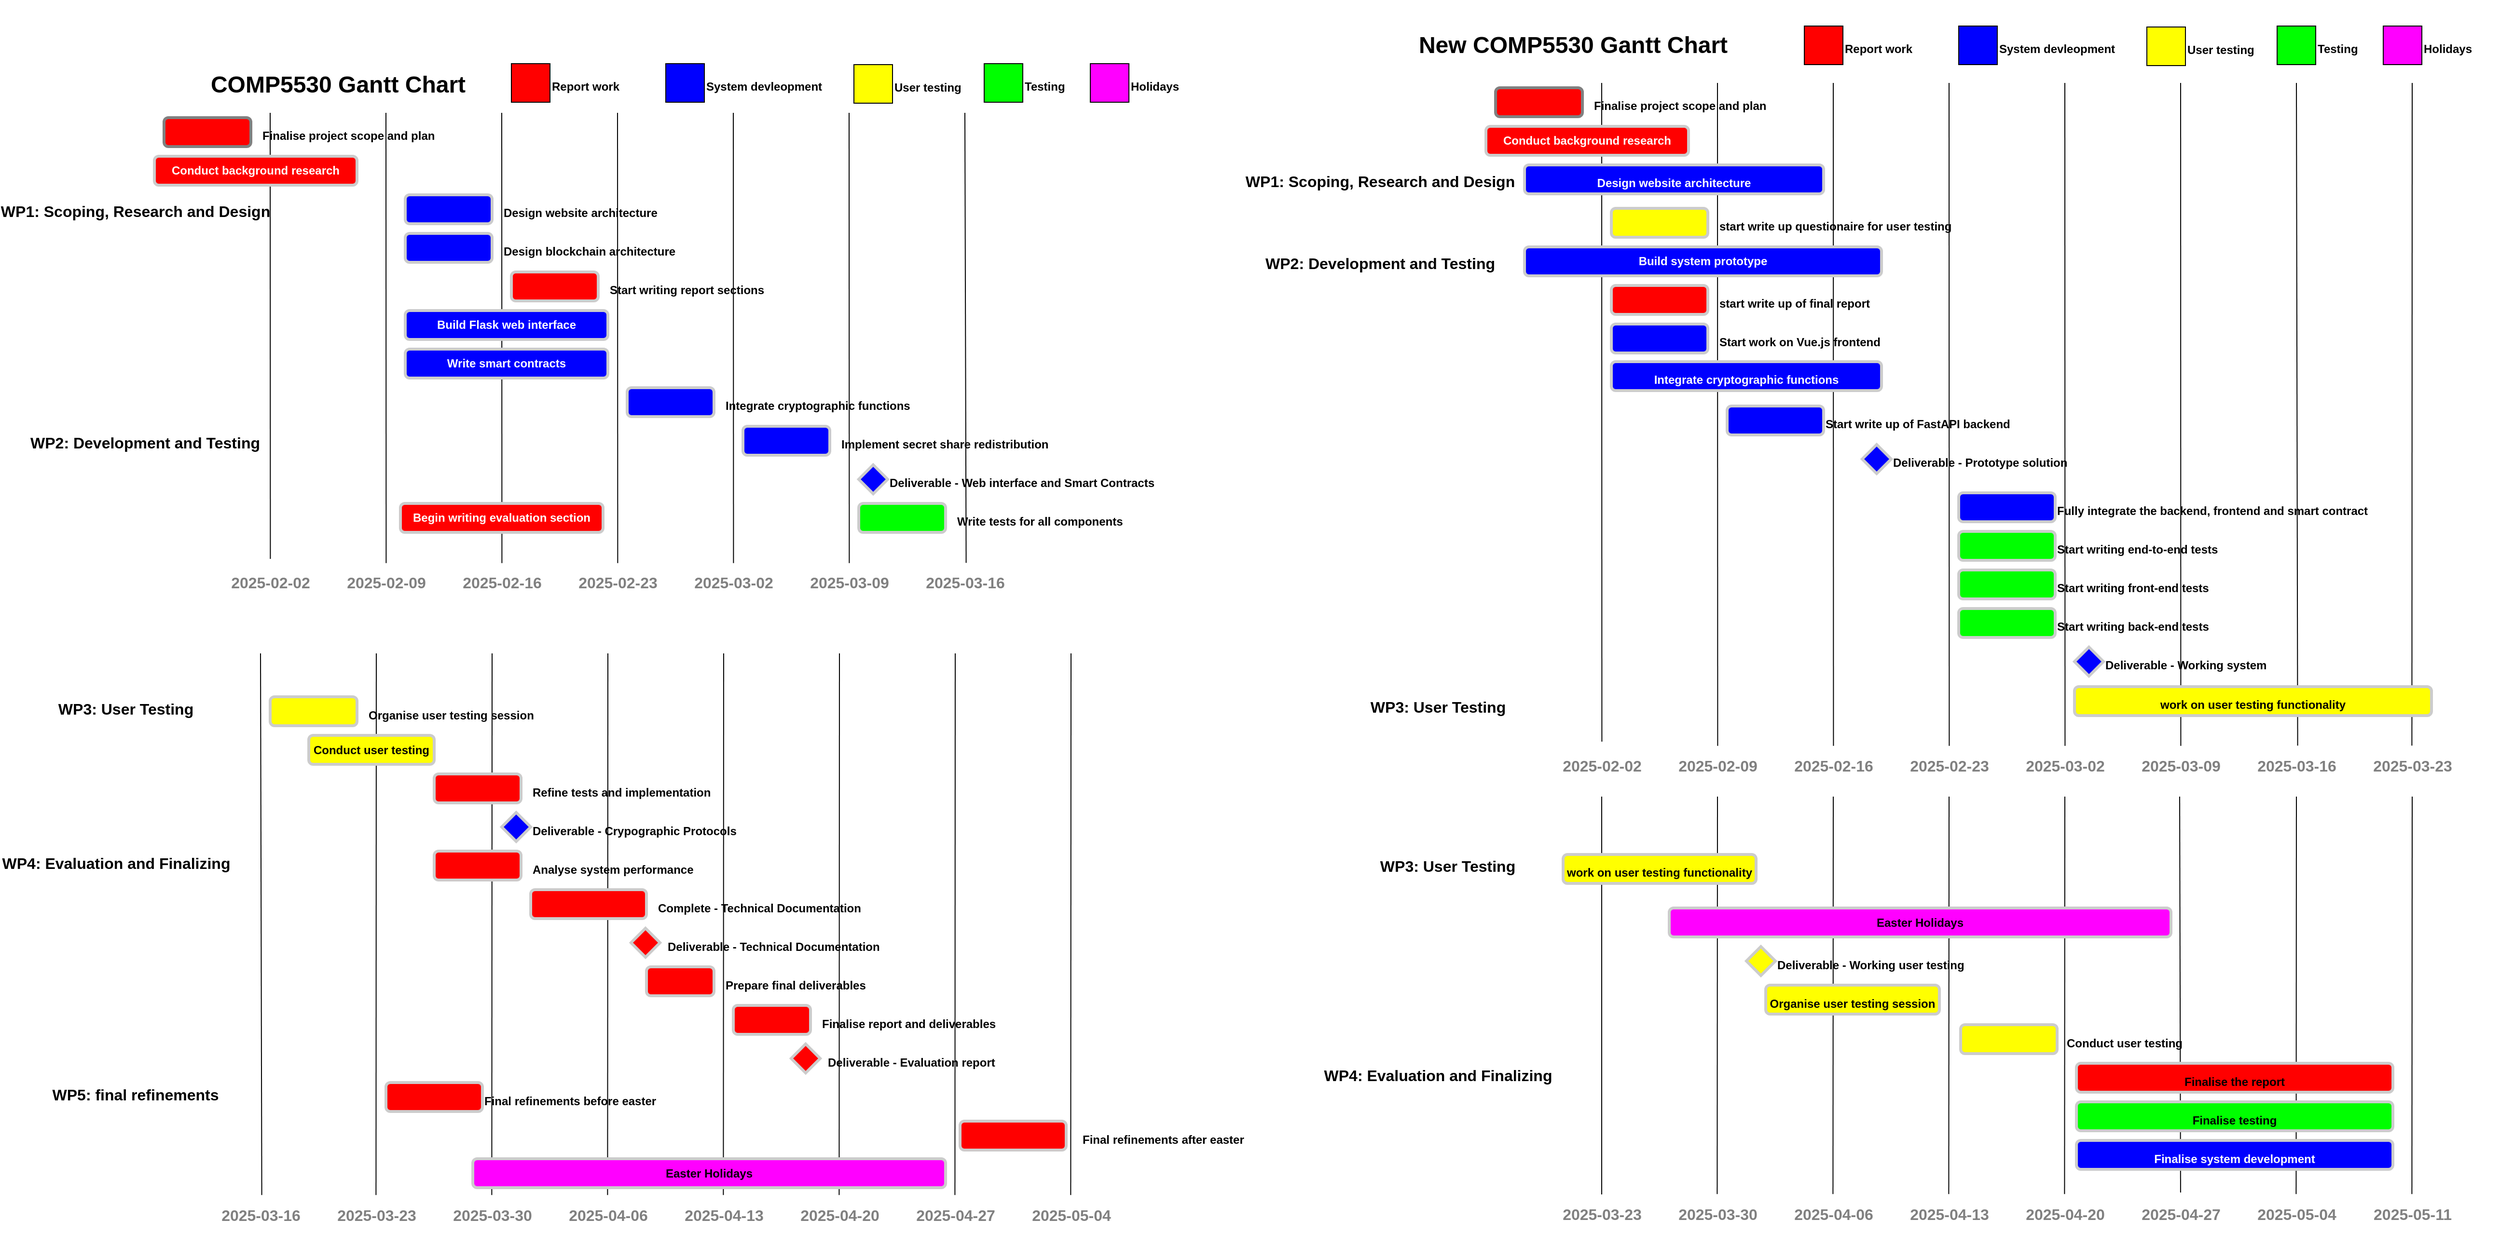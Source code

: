 <mxfile scale="1" border="0" version="27.0.1">
  <diagram name="Page-1" id="fc2ac565-0d4e-3f0d-88b0-a54af1634ed7">
    <mxGraphModel dx="3027" dy="2605.5" grid="1" gridSize="10" guides="1" tooltips="1" connect="0" arrows="1" fold="1" page="1" pageScale="1.5" pageWidth="1169" pageHeight="827" background="none" math="0" shadow="0">
      <root>
        <mxCell id="0" style=";html=1;" />
        <mxCell id="1" style=";html=1;" parent="0" />
        <mxCell id="ASKlcWjWhNQtN-ibi5Y6-100" value="" style="endArrow=none;html=1;rounded=0;exitX=0.502;exitY=-0.064;exitDx=0;exitDy=0;exitPerimeter=0;" parent="1" source="ASKlcWjWhNQtN-ibi5Y6-109" edge="1">
          <mxGeometry width="50" height="50" relative="1" as="geometry">
            <mxPoint x="600" y="760" as="sourcePoint" />
            <mxPoint x="600" y="80" as="targetPoint" />
          </mxGeometry>
        </mxCell>
        <mxCell id="ASKlcWjWhNQtN-ibi5Y6-102" value="" style="endArrow=none;html=1;rounded=0;exitX=0.502;exitY=0.047;exitDx=0;exitDy=0;exitPerimeter=0;" parent="1" source="ASKlcWjWhNQtN-ibi5Y6-111" edge="1">
          <mxGeometry width="50" height="50" relative="1" as="geometry">
            <mxPoint x="840" y="760" as="sourcePoint" />
            <mxPoint x="840" y="80" as="targetPoint" />
          </mxGeometry>
        </mxCell>
        <mxCell id="ASKlcWjWhNQtN-ibi5Y6-103" value="" style="endArrow=none;html=1;rounded=0;exitX=0.502;exitY=0.047;exitDx=0;exitDy=0;exitPerimeter=0;" parent="1" source="ASKlcWjWhNQtN-ibi5Y6-112" edge="1">
          <mxGeometry width="50" height="50" relative="1" as="geometry">
            <mxPoint x="960" y="760" as="sourcePoint" />
            <mxPoint x="960" y="80" as="targetPoint" />
          </mxGeometry>
        </mxCell>
        <mxCell id="ASKlcWjWhNQtN-ibi5Y6-104" value="" style="endArrow=none;html=1;rounded=0;exitX=0.502;exitY=0.047;exitDx=0;exitDy=0;exitPerimeter=0;" parent="1" source="ASKlcWjWhNQtN-ibi5Y6-113" edge="1">
          <mxGeometry width="50" height="50" relative="1" as="geometry">
            <mxPoint x="1080" y="760" as="sourcePoint" />
            <mxPoint x="1080" y="80" as="targetPoint" />
          </mxGeometry>
        </mxCell>
        <mxCell id="ASKlcWjWhNQtN-ibi5Y6-105" value="" style="endArrow=none;html=1;rounded=0;exitX=0.502;exitY=0.047;exitDx=0;exitDy=0;exitPerimeter=0;" parent="1" source="ASKlcWjWhNQtN-ibi5Y6-114" edge="1">
          <mxGeometry width="50" height="50" relative="1" as="geometry">
            <mxPoint x="1200" y="760" as="sourcePoint" />
            <mxPoint x="1200" y="80" as="targetPoint" />
          </mxGeometry>
        </mxCell>
        <mxCell id="ASKlcWjWhNQtN-ibi5Y6-106" value="" style="endArrow=none;html=1;rounded=0;exitX=0.513;exitY=0.042;exitDx=0;exitDy=0;exitPerimeter=0;" parent="1" source="ASKlcWjWhNQtN-ibi5Y6-115" edge="1">
          <mxGeometry width="50" height="50" relative="1" as="geometry">
            <mxPoint x="590" y="920.5" as="sourcePoint" />
            <mxPoint x="590" y="640.5" as="targetPoint" />
          </mxGeometry>
        </mxCell>
        <mxCell id="ASKlcWjWhNQtN-ibi5Y6-107" value="" style="endArrow=none;html=1;rounded=0;exitX=0.497;exitY=0.042;exitDx=0;exitDy=0;exitPerimeter=0;" parent="1" source="ASKlcWjWhNQtN-ibi5Y6-116" edge="1">
          <mxGeometry width="50" height="50" relative="1" as="geometry">
            <mxPoint x="710" y="920.5" as="sourcePoint" />
            <mxPoint x="710" y="640.5" as="targetPoint" />
          </mxGeometry>
        </mxCell>
        <mxCell id="ASKlcWjWhNQtN-ibi5Y6-108" value="COMP5530 Gantt Chart" style="text;strokeColor=none;fillColor=none;html=1;fontSize=24;fontStyle=1;verticalAlign=middle;align=center;" parent="1" vertex="1">
          <mxGeometry x="470" y="31" width="400" height="40" as="geometry" />
        </mxCell>
        <mxCell id="ASKlcWjWhNQtN-ibi5Y6-109" value="&lt;p&gt;&lt;font style=&quot;color: rgb(128, 128, 128);&quot; size=&quot;3&quot;&gt;2025-02-02&lt;/font&gt;&lt;/p&gt;" style="text;strokeColor=none;fillColor=none;html=1;fontSize=24;fontStyle=1;verticalAlign=middle;align=center;" parent="1" vertex="1">
          <mxGeometry x="550" y="545" width="100" height="40" as="geometry" />
        </mxCell>
        <mxCell id="ASKlcWjWhNQtN-ibi5Y6-110" value="&lt;font style=&quot;color: rgb(128, 128, 128);&quot; size=&quot;3&quot;&gt;2025-02-09&lt;/font&gt;" style="text;strokeColor=none;fillColor=none;html=1;fontSize=24;fontStyle=1;verticalAlign=middle;align=center;" parent="1" vertex="1">
          <mxGeometry x="670" y="545" width="100" height="40" as="geometry" />
        </mxCell>
        <mxCell id="ASKlcWjWhNQtN-ibi5Y6-111" value="&lt;font style=&quot;color: rgb(128, 128, 128);&quot; size=&quot;3&quot;&gt;2025-02-16&lt;/font&gt;" style="text;strokeColor=none;fillColor=none;html=1;fontSize=24;fontStyle=1;verticalAlign=middle;align=center;" parent="1" vertex="1">
          <mxGeometry x="790" y="545" width="100" height="40" as="geometry" />
        </mxCell>
        <mxCell id="ASKlcWjWhNQtN-ibi5Y6-112" value="&lt;font style=&quot;color: rgb(128, 128, 128);&quot; size=&quot;3&quot;&gt;2025-02-23&lt;/font&gt;" style="text;strokeColor=none;fillColor=none;html=1;fontSize=24;fontStyle=1;verticalAlign=middle;align=center;" parent="1" vertex="1">
          <mxGeometry x="910" y="545" width="100" height="40" as="geometry" />
        </mxCell>
        <mxCell id="ASKlcWjWhNQtN-ibi5Y6-113" value="&lt;font style=&quot;color: rgb(128, 128, 128);&quot; size=&quot;3&quot;&gt;2025-03-02&lt;/font&gt;" style="text;strokeColor=none;fillColor=none;html=1;fontSize=24;fontStyle=1;verticalAlign=middle;align=center;" parent="1" vertex="1">
          <mxGeometry x="1030" y="545" width="100" height="40" as="geometry" />
        </mxCell>
        <mxCell id="ASKlcWjWhNQtN-ibi5Y6-114" value="&lt;font style=&quot;color: rgb(128, 128, 128);&quot; size=&quot;3&quot;&gt;2025-03-09&lt;/font&gt;" style="text;strokeColor=none;fillColor=none;html=1;fontSize=24;fontStyle=1;verticalAlign=middle;align=center;" parent="1" vertex="1">
          <mxGeometry x="1150" y="545" width="100" height="40" as="geometry" />
        </mxCell>
        <mxCell id="ASKlcWjWhNQtN-ibi5Y6-115" value="&lt;font style=&quot;color: rgb(128, 128, 128);&quot; size=&quot;3&quot;&gt;2025-03-16&lt;/font&gt;" style="text;strokeColor=none;fillColor=none;html=1;fontSize=24;fontStyle=1;verticalAlign=middle;align=center;" parent="1" vertex="1">
          <mxGeometry x="540" y="1200.5" width="100" height="40" as="geometry" />
        </mxCell>
        <mxCell id="ASKlcWjWhNQtN-ibi5Y6-116" value="&lt;font style=&quot;color: rgb(128, 128, 128);&quot; size=&quot;3&quot;&gt;2025-03-23&lt;/font&gt;" style="text;strokeColor=none;fillColor=none;html=1;fontSize=24;fontStyle=1;verticalAlign=middle;align=center;" parent="1" vertex="1">
          <mxGeometry x="660" y="1200.5" width="100" height="40" as="geometry" />
        </mxCell>
        <mxCell id="ASKlcWjWhNQtN-ibi5Y6-117" value="" style="endArrow=none;html=1;rounded=0;exitX=0.497;exitY=0.042;exitDx=0;exitDy=0;exitPerimeter=0;" parent="1" source="ASKlcWjWhNQtN-ibi5Y6-123" edge="1">
          <mxGeometry width="50" height="50" relative="1" as="geometry">
            <mxPoint x="830" y="920.5" as="sourcePoint" />
            <mxPoint x="830" y="640.5" as="targetPoint" />
          </mxGeometry>
        </mxCell>
        <mxCell id="ASKlcWjWhNQtN-ibi5Y6-118" value="" style="endArrow=none;html=1;rounded=0;exitX=0.497;exitY=0.042;exitDx=0;exitDy=0;exitPerimeter=0;" parent="1" source="ASKlcWjWhNQtN-ibi5Y6-124" edge="1">
          <mxGeometry width="50" height="50" relative="1" as="geometry">
            <mxPoint x="950" y="920.5" as="sourcePoint" />
            <mxPoint x="950" y="640.5" as="targetPoint" />
          </mxGeometry>
        </mxCell>
        <mxCell id="ASKlcWjWhNQtN-ibi5Y6-119" value="" style="endArrow=none;html=1;rounded=0;exitX=0.497;exitY=0.042;exitDx=0;exitDy=0;exitPerimeter=0;" parent="1" source="ASKlcWjWhNQtN-ibi5Y6-125" edge="1">
          <mxGeometry width="50" height="50" relative="1" as="geometry">
            <mxPoint x="1070" y="920.5" as="sourcePoint" />
            <mxPoint x="1070" y="640.5" as="targetPoint" />
          </mxGeometry>
        </mxCell>
        <mxCell id="ASKlcWjWhNQtN-ibi5Y6-120" value="" style="endArrow=none;html=1;rounded=0;exitX=0.497;exitY=0.042;exitDx=0;exitDy=0;exitPerimeter=0;" parent="1" source="ASKlcWjWhNQtN-ibi5Y6-126" edge="1">
          <mxGeometry width="50" height="50" relative="1" as="geometry">
            <mxPoint x="1190" y="920.5" as="sourcePoint" />
            <mxPoint x="1190" y="640.5" as="targetPoint" />
          </mxGeometry>
        </mxCell>
        <mxCell id="ASKlcWjWhNQtN-ibi5Y6-121" value="" style="endArrow=none;html=1;rounded=0;exitX=0.497;exitY=0.042;exitDx=0;exitDy=0;exitPerimeter=0;" parent="1" source="ASKlcWjWhNQtN-ibi5Y6-127" edge="1">
          <mxGeometry width="50" height="50" relative="1" as="geometry">
            <mxPoint x="1310" y="920.5" as="sourcePoint" />
            <mxPoint x="1310" y="640.5" as="targetPoint" />
          </mxGeometry>
        </mxCell>
        <mxCell id="ASKlcWjWhNQtN-ibi5Y6-122" value="" style="endArrow=none;html=1;rounded=0;exitX=0.497;exitY=0.042;exitDx=0;exitDy=0;exitPerimeter=0;" parent="1" source="ASKlcWjWhNQtN-ibi5Y6-128" edge="1">
          <mxGeometry width="50" height="50" relative="1" as="geometry">
            <mxPoint x="1430" y="920.5" as="sourcePoint" />
            <mxPoint x="1430" y="640.5" as="targetPoint" />
          </mxGeometry>
        </mxCell>
        <mxCell id="ASKlcWjWhNQtN-ibi5Y6-123" value="&lt;font style=&quot;color: rgb(128, 128, 128);&quot; size=&quot;3&quot;&gt;2025-03-30&lt;/font&gt;" style="text;strokeColor=none;fillColor=none;html=1;fontSize=24;fontStyle=1;verticalAlign=middle;align=center;" parent="1" vertex="1">
          <mxGeometry x="780" y="1200.5" width="100" height="40" as="geometry" />
        </mxCell>
        <mxCell id="ASKlcWjWhNQtN-ibi5Y6-124" value="&lt;font style=&quot;color: rgb(128, 128, 128);&quot; size=&quot;3&quot;&gt;2025-04-06&lt;/font&gt;" style="text;strokeColor=none;fillColor=none;html=1;fontSize=24;fontStyle=1;verticalAlign=middle;align=center;" parent="1" vertex="1">
          <mxGeometry x="900" y="1200.5" width="100" height="40" as="geometry" />
        </mxCell>
        <mxCell id="ASKlcWjWhNQtN-ibi5Y6-125" value="&lt;font style=&quot;color: rgb(128, 128, 128);&quot; size=&quot;3&quot;&gt;2025-04-13&lt;/font&gt;" style="text;strokeColor=none;fillColor=none;html=1;fontSize=24;fontStyle=1;verticalAlign=middle;align=center;" parent="1" vertex="1">
          <mxGeometry x="1020" y="1200.5" width="100" height="40" as="geometry" />
        </mxCell>
        <mxCell id="ASKlcWjWhNQtN-ibi5Y6-126" value="&lt;font style=&quot;color: rgb(128, 128, 128);&quot; size=&quot;3&quot;&gt;2025-04-20&lt;/font&gt;" style="text;strokeColor=none;fillColor=none;html=1;fontSize=24;fontStyle=1;verticalAlign=middle;align=center;" parent="1" vertex="1">
          <mxGeometry x="1140" y="1200.5" width="100" height="40" as="geometry" />
        </mxCell>
        <mxCell id="ASKlcWjWhNQtN-ibi5Y6-127" value="&lt;font style=&quot;color: rgb(128, 128, 128);&quot; size=&quot;3&quot;&gt;2025-04-27&lt;/font&gt;" style="text;strokeColor=none;fillColor=none;html=1;fontSize=24;fontStyle=1;verticalAlign=middle;align=center;" parent="1" vertex="1">
          <mxGeometry x="1260" y="1200.5" width="100" height="40" as="geometry" />
        </mxCell>
        <mxCell id="ASKlcWjWhNQtN-ibi5Y6-128" value="&lt;font style=&quot;color: rgb(128, 128, 128);&quot; size=&quot;3&quot;&gt;2025-05-04&lt;/font&gt;" style="text;strokeColor=none;fillColor=none;html=1;fontSize=24;fontStyle=1;verticalAlign=middle;align=center;" parent="1" vertex="1">
          <mxGeometry x="1380" y="1200.5" width="100" height="40" as="geometry" />
        </mxCell>
        <mxCell id="ASKlcWjWhNQtN-ibi5Y6-129" value="" style="rounded=1;whiteSpace=wrap;html=1;strokeColor=#808080;fillColor=#FF0000;shadow=0;strokeWidth=3;" parent="1" vertex="1">
          <mxGeometry x="490" y="85" width="90" height="30" as="geometry" />
        </mxCell>
        <mxCell id="ASKlcWjWhNQtN-ibi5Y6-131" value="&lt;font size=&quot;3&quot;&gt;WP1: Scoping, Research and Design&lt;/font&gt;" style="text;strokeColor=none;fillColor=none;html=1;fontSize=24;fontStyle=1;verticalAlign=middle;align=center;" parent="1" vertex="1">
          <mxGeometry x="320" y="160" width="280" height="40" as="geometry" />
        </mxCell>
        <mxCell id="ASKlcWjWhNQtN-ibi5Y6-132" value="&lt;font size=&quot;3&quot;&gt;WP2: Development and Testing&lt;/font&gt;" style="text;strokeColor=none;fillColor=none;html=1;fontSize=24;fontStyle=1;verticalAlign=middle;align=center;" parent="1" vertex="1">
          <mxGeometry x="370" y="400" width="200" height="40" as="geometry" />
        </mxCell>
        <mxCell id="ASKlcWjWhNQtN-ibi5Y6-139" value="&lt;h4&gt;&lt;font style=&quot;color: rgb(255, 255, 255);&quot;&gt;Conduct background research&lt;/font&gt;&lt;/h4&gt;" style="rounded=1;whiteSpace=wrap;html=1;strokeColor=#CCCCCC;fillColor=#FF0000;shadow=0;strokeWidth=3;" parent="1" vertex="1">
          <mxGeometry x="480" y="125" width="210" height="30" as="geometry" />
        </mxCell>
        <mxCell id="ASKlcWjWhNQtN-ibi5Y6-141" value="" style="endArrow=none;html=1;rounded=0;exitX=0.502;exitY=0.047;exitDx=0;exitDy=0;exitPerimeter=0;" parent="1" source="ASKlcWjWhNQtN-ibi5Y6-110" edge="1">
          <mxGeometry width="50" height="50" relative="1" as="geometry">
            <mxPoint x="719.29" y="760" as="sourcePoint" />
            <mxPoint x="720" y="80" as="targetPoint" />
          </mxGeometry>
        </mxCell>
        <mxCell id="ASKlcWjWhNQtN-ibi5Y6-140" value="&lt;h4&gt;&lt;font style=&quot;font-size: 12px;&quot;&gt;Finalise project scope and plan&lt;/font&gt;&lt;/h4&gt;" style="text;strokeColor=none;fillColor=none;html=1;fontSize=24;fontStyle=1;verticalAlign=middle;align=left;" parent="1" vertex="1">
          <mxGeometry x="590" y="80" width="230" height="40" as="geometry" />
        </mxCell>
        <mxCell id="ASKlcWjWhNQtN-ibi5Y6-143" value="&lt;h4&gt;&lt;font style=&quot;font-size: 12px;&quot;&gt;Design website architecture&lt;/font&gt;&lt;/h4&gt;" style="text;strokeColor=none;fillColor=none;html=1;fontSize=24;fontStyle=1;verticalAlign=middle;align=left;" parent="1" vertex="1">
          <mxGeometry x="840" y="160" width="170" height="40" as="geometry" />
        </mxCell>
        <mxCell id="ASKlcWjWhNQtN-ibi5Y6-144" value="" style="rounded=1;whiteSpace=wrap;html=1;strokeColor=#CCCCCC;fillColor=#0000FF;shadow=0;strokeWidth=3;" parent="1" vertex="1">
          <mxGeometry x="740" y="205" width="90" height="30" as="geometry" />
        </mxCell>
        <mxCell id="ASKlcWjWhNQtN-ibi5Y6-145" value="&lt;h4&gt;&lt;font style=&quot;font-size: 12px;&quot;&gt;Design blockchain architecture&lt;/font&gt;&lt;/h4&gt;" style="text;strokeColor=none;fillColor=none;html=1;fontSize=24;fontStyle=1;verticalAlign=middle;align=left;" parent="1" vertex="1">
          <mxGeometry x="840" y="200" width="170" height="40" as="geometry" />
        </mxCell>
        <mxCell id="ASKlcWjWhNQtN-ibi5Y6-147" value="&lt;h4&gt;&lt;span style=&quot;font-size: 12px;&quot;&gt;Start writing report sections&lt;/span&gt;&lt;/h4&gt;" style="text;strokeColor=none;fillColor=none;html=1;fontSize=24;fontStyle=1;verticalAlign=middle;align=left;" parent="1" vertex="1">
          <mxGeometry x="950" y="240" width="170" height="40" as="geometry" />
        </mxCell>
        <mxCell id="ASKlcWjWhNQtN-ibi5Y6-148" value="" style="rounded=1;whiteSpace=wrap;html=1;strokeColor=#CCCCCC;fillColor=#0000FF;shadow=0;strokeWidth=3;" parent="1" vertex="1">
          <mxGeometry x="740" y="165" width="90" height="30" as="geometry" />
        </mxCell>
        <mxCell id="ASKlcWjWhNQtN-ibi5Y6-150" value="" style="rounded=1;whiteSpace=wrap;html=1;strokeColor=#CCCCCC;fillColor=#FF0000;shadow=0;strokeWidth=3;" parent="1" vertex="1">
          <mxGeometry x="850" y="245" width="90" height="30" as="geometry" />
        </mxCell>
        <mxCell id="ASKlcWjWhNQtN-ibi5Y6-153" value="&lt;h4&gt;&lt;font style=&quot;color: rgb(255, 255, 255);&quot;&gt;Build Flask web interface&lt;/font&gt;&lt;/h4&gt;" style="rounded=1;whiteSpace=wrap;html=1;strokeColor=#CCCCCC;fillColor=#0000FF;shadow=0;strokeWidth=3;" parent="1" vertex="1">
          <mxGeometry x="740" y="285" width="210" height="30" as="geometry" />
        </mxCell>
        <mxCell id="ASKlcWjWhNQtN-ibi5Y6-154" value="&lt;h4&gt;&lt;font style=&quot;color: rgb(255, 255, 255);&quot;&gt;Write smart contracts&lt;/font&gt;&lt;/h4&gt;" style="rounded=1;whiteSpace=wrap;html=1;strokeColor=#CCCCCC;fillColor=#0000FF;shadow=0;strokeWidth=3;" parent="1" vertex="1">
          <mxGeometry x="740" y="325" width="210" height="30" as="geometry" />
        </mxCell>
        <mxCell id="ASKlcWjWhNQtN-ibi5Y6-155" value="&lt;h4&gt;&lt;font style=&quot;color: rgb(255, 255, 255);&quot;&gt;Begin writing evaluation section&lt;/font&gt;&lt;/h4&gt;" style="rounded=1;whiteSpace=wrap;html=1;strokeColor=#CCCCCC;fillColor=#FF0000;shadow=0;strokeWidth=3;" parent="1" vertex="1">
          <mxGeometry x="735" y="485" width="210" height="30" as="geometry" />
        </mxCell>
        <mxCell id="ASKlcWjWhNQtN-ibi5Y6-156" value="&lt;h4&gt;&lt;font style=&quot;font-size: 12px;&quot;&gt;Integrate cryptographic functions&lt;/font&gt;&lt;/h4&gt;" style="text;strokeColor=none;fillColor=none;html=1;fontSize=24;fontStyle=1;verticalAlign=middle;align=left;" parent="1" vertex="1">
          <mxGeometry x="1070" y="360" width="170" height="40" as="geometry" />
        </mxCell>
        <mxCell id="ASKlcWjWhNQtN-ibi5Y6-157" value="" style="rounded=1;whiteSpace=wrap;html=1;strokeColor=#CCCCCC;fillColor=#0000FF;shadow=0;strokeWidth=3;" parent="1" vertex="1">
          <mxGeometry x="970" y="365" width="90" height="30" as="geometry" />
        </mxCell>
        <mxCell id="ASKlcWjWhNQtN-ibi5Y6-158" value="&lt;h4&gt;&lt;span style=&quot;font-size: 12px;&quot;&gt;Implement secret share redistribution&lt;/span&gt;&lt;/h4&gt;" style="text;strokeColor=none;fillColor=none;html=1;fontSize=24;fontStyle=1;verticalAlign=middle;align=left;" parent="1" vertex="1">
          <mxGeometry x="1190" y="400" width="170" height="40" as="geometry" />
        </mxCell>
        <mxCell id="ASKlcWjWhNQtN-ibi5Y6-159" value="" style="rounded=1;whiteSpace=wrap;html=1;strokeColor=#CCCCCC;fillColor=#0000FF;shadow=0;strokeWidth=3;" parent="1" vertex="1">
          <mxGeometry x="1090" y="405" width="90" height="30" as="geometry" />
        </mxCell>
        <mxCell id="ASKlcWjWhNQtN-ibi5Y6-160" value="" style="rhombus;whiteSpace=wrap;html=1;fillColor=#0000FF;strokeColor=#CCCCCC;strokeWidth=3;" parent="1" vertex="1">
          <mxGeometry x="1210" y="445" width="30" height="30" as="geometry" />
        </mxCell>
        <mxCell id="ASKlcWjWhNQtN-ibi5Y6-161" value="&lt;h4&gt;&lt;span style=&quot;font-size: 12px;&quot;&gt;Deliverable - Web interface and Smart Contracts&lt;/span&gt;&lt;/h4&gt;" style="text;strokeColor=none;fillColor=none;html=1;fontSize=24;fontStyle=1;verticalAlign=middle;align=left;" parent="1" vertex="1">
          <mxGeometry x="1240" y="440" width="170" height="40" as="geometry" />
        </mxCell>
        <mxCell id="ASKlcWjWhNQtN-ibi5Y6-162" value="&lt;h4&gt;&lt;span style=&quot;font-size: 12px;&quot;&gt;Write tests for all components&lt;/span&gt;&lt;/h4&gt;" style="text;strokeColor=none;fillColor=none;html=1;fontSize=24;fontStyle=1;verticalAlign=middle;align=left;" parent="1" vertex="1">
          <mxGeometry x="1310" y="480" width="170" height="40" as="geometry" />
        </mxCell>
        <mxCell id="ASKlcWjWhNQtN-ibi5Y6-163" value="" style="rounded=1;whiteSpace=wrap;html=1;strokeColor=#CCCCCC;fillColor=#00FF00;shadow=0;strokeWidth=3;" parent="1" vertex="1">
          <mxGeometry x="1210" y="485" width="90" height="30" as="geometry" />
        </mxCell>
        <mxCell id="ASKlcWjWhNQtN-ibi5Y6-164" value="&lt;h4&gt;&lt;span style=&quot;font-size: 12px;&quot;&gt;Organise user testing session&lt;/span&gt;&lt;/h4&gt;" style="text;strokeColor=none;fillColor=none;html=1;fontSize=24;fontStyle=1;verticalAlign=middle;align=left;" parent="1" vertex="1">
          <mxGeometry x="700" y="680.5" width="170" height="40" as="geometry" />
        </mxCell>
        <mxCell id="ASKlcWjWhNQtN-ibi5Y6-165" value="" style="rounded=1;whiteSpace=wrap;html=1;strokeColor=#CCCCCC;fillColor=#FFFF00;shadow=0;strokeWidth=3;" parent="1" vertex="1">
          <mxGeometry x="600" y="685.5" width="90" height="30" as="geometry" />
        </mxCell>
        <mxCell id="ASKlcWjWhNQtN-ibi5Y6-166" value="&lt;h4&gt;Conduct user testing&lt;/h4&gt;" style="rounded=1;whiteSpace=wrap;html=1;strokeColor=#CCCCCC;fillColor=#FFFF00;shadow=0;strokeWidth=3;" parent="1" vertex="1">
          <mxGeometry x="640" y="725.5" width="130" height="30" as="geometry" />
        </mxCell>
        <mxCell id="ASKlcWjWhNQtN-ibi5Y6-167" value="&lt;h4&gt;&lt;span style=&quot;font-size: 12px;&quot;&gt;Refine tests and implementation&lt;/span&gt;&lt;/h4&gt;" style="text;strokeColor=none;fillColor=none;html=1;fontSize=24;fontStyle=1;verticalAlign=middle;align=left;" parent="1" vertex="1">
          <mxGeometry x="870" y="760.5" width="170" height="40" as="geometry" />
        </mxCell>
        <mxCell id="ASKlcWjWhNQtN-ibi5Y6-168" value="" style="rounded=1;whiteSpace=wrap;html=1;strokeColor=#CCCCCC;fillColor=#FF0000;shadow=0;strokeWidth=3;" parent="1" vertex="1">
          <mxGeometry x="770" y="765.5" width="90" height="30" as="geometry" />
        </mxCell>
        <mxCell id="ASKlcWjWhNQtN-ibi5Y6-169" value="&lt;h4&gt;&lt;span style=&quot;font-size: 12px;&quot;&gt;Analyse system performance&lt;/span&gt;&lt;/h4&gt;" style="text;strokeColor=none;fillColor=none;html=1;fontSize=24;fontStyle=1;verticalAlign=middle;align=left;" parent="1" vertex="1">
          <mxGeometry x="870" y="840.5" width="170" height="40" as="geometry" />
        </mxCell>
        <mxCell id="ASKlcWjWhNQtN-ibi5Y6-170" value="" style="rounded=1;whiteSpace=wrap;html=1;strokeColor=#CCCCCC;fillColor=#FF0000;shadow=0;strokeWidth=3;" parent="1" vertex="1">
          <mxGeometry x="770" y="845.5" width="90" height="30" as="geometry" />
        </mxCell>
        <mxCell id="ASKlcWjWhNQtN-ibi5Y6-171" value="" style="rhombus;whiteSpace=wrap;html=1;fillColor=#0000FF;strokeColor=#CCCCCC;strokeWidth=3;" parent="1" vertex="1">
          <mxGeometry x="840" y="805.5" width="30" height="30" as="geometry" />
        </mxCell>
        <mxCell id="ASKlcWjWhNQtN-ibi5Y6-172" value="&lt;h4&gt;&lt;span style=&quot;font-size: 12px;&quot;&gt;Deliverable - Crypographic Protocols&lt;/span&gt;&lt;/h4&gt;" style="text;strokeColor=none;fillColor=none;html=1;fontSize=24;fontStyle=1;verticalAlign=middle;align=left;" parent="1" vertex="1">
          <mxGeometry x="870" y="800.5" width="170" height="40" as="geometry" />
        </mxCell>
        <mxCell id="ASKlcWjWhNQtN-ibi5Y6-173" value="&lt;h4&gt;&lt;span style=&quot;font-size: 12px;&quot;&gt;Complete - Technical Documentation&lt;/span&gt;&lt;/h4&gt;" style="text;strokeColor=none;fillColor=none;html=1;fontSize=24;fontStyle=1;verticalAlign=middle;align=left;" parent="1" vertex="1">
          <mxGeometry x="1000" y="880.5" width="170" height="40" as="geometry" />
        </mxCell>
        <mxCell id="ASKlcWjWhNQtN-ibi5Y6-174" value="" style="rounded=1;whiteSpace=wrap;html=1;strokeColor=#CCCCCC;fillColor=#FF0000;shadow=0;strokeWidth=3;" parent="1" vertex="1">
          <mxGeometry x="870" y="885.5" width="120" height="30" as="geometry" />
        </mxCell>
        <mxCell id="ASKlcWjWhNQtN-ibi5Y6-175" value="&lt;h4&gt;&lt;span style=&quot;font-size: 12px;&quot;&gt;Prepare final deliverables&lt;/span&gt;&lt;/h4&gt;" style="text;strokeColor=none;fillColor=none;html=1;fontSize=24;fontStyle=1;verticalAlign=middle;align=left;" parent="1" vertex="1">
          <mxGeometry x="1070" y="960.5" width="170" height="40" as="geometry" />
        </mxCell>
        <mxCell id="ASKlcWjWhNQtN-ibi5Y6-176" value="" style="rounded=1;whiteSpace=wrap;html=1;strokeColor=#CCCCCC;fillColor=#FF0000;shadow=0;strokeWidth=3;" parent="1" vertex="1">
          <mxGeometry x="990" y="965.5" width="70" height="30" as="geometry" />
        </mxCell>
        <mxCell id="ASKlcWjWhNQtN-ibi5Y6-178" value="&lt;h4&gt;&lt;span style=&quot;font-size: 12px;&quot;&gt;Deliverable - Technical Documentation&lt;/span&gt;&lt;/h4&gt;" style="text;strokeColor=none;fillColor=none;html=1;fontSize=24;fontStyle=1;verticalAlign=middle;align=left;" parent="1" vertex="1">
          <mxGeometry x="1010" y="920.5" width="170" height="40" as="geometry" />
        </mxCell>
        <mxCell id="ASKlcWjWhNQtN-ibi5Y6-181" value="&lt;h4&gt;&lt;span style=&quot;font-size: 12px;&quot;&gt;Finalise report and deliverables&lt;/span&gt;&lt;/h4&gt;" style="text;strokeColor=none;fillColor=none;html=1;fontSize=24;fontStyle=1;verticalAlign=middle;align=left;" parent="1" vertex="1">
          <mxGeometry x="1170" y="1000.5" width="170" height="40" as="geometry" />
        </mxCell>
        <mxCell id="ASKlcWjWhNQtN-ibi5Y6-182" value="" style="rounded=1;whiteSpace=wrap;html=1;strokeColor=#CCCCCC;fillColor=#FF0000;shadow=0;strokeWidth=3;" parent="1" vertex="1">
          <mxGeometry x="1080" y="1005.5" width="80" height="30" as="geometry" />
        </mxCell>
        <mxCell id="ASKlcWjWhNQtN-ibi5Y6-185" value="" style="rhombus;whiteSpace=wrap;html=1;fillColor=#FF0000;strokeColor=#CCCCCC;strokeWidth=3;" parent="1" vertex="1">
          <mxGeometry x="1140" y="1045.5" width="30" height="30" as="geometry" />
        </mxCell>
        <mxCell id="ASKlcWjWhNQtN-ibi5Y6-186" value="&lt;h4&gt;&lt;span style=&quot;font-size: 12px;&quot;&gt;Deliverable - Evaluation report&lt;/span&gt;&lt;/h4&gt;" style="text;strokeColor=none;fillColor=none;html=1;fontSize=24;fontStyle=1;verticalAlign=middle;align=left;" parent="1" vertex="1">
          <mxGeometry x="1176" y="1040.5" width="170" height="40" as="geometry" />
        </mxCell>
        <mxCell id="ASKlcWjWhNQtN-ibi5Y6-187" value="&lt;h4&gt;&lt;span style=&quot;font-size: 12px;&quot;&gt;Final refinements after easter&lt;/span&gt;&lt;/h4&gt;" style="text;strokeColor=none;fillColor=none;html=1;fontSize=24;fontStyle=1;verticalAlign=middle;align=left;" parent="1" vertex="1">
          <mxGeometry x="1440" y="1120.5" width="170" height="40" as="geometry" />
        </mxCell>
        <mxCell id="ASKlcWjWhNQtN-ibi5Y6-188" value="" style="rounded=1;whiteSpace=wrap;html=1;strokeColor=#CCCCCC;fillColor=#FF0000;shadow=0;strokeWidth=3;" parent="1" vertex="1">
          <mxGeometry x="1315" y="1125.5" width="110" height="30" as="geometry" />
        </mxCell>
        <mxCell id="ASKlcWjWhNQtN-ibi5Y6-189" value="&lt;h4&gt;&lt;span style=&quot;font-size: 12px;&quot;&gt;Final refinements before easter&lt;/span&gt;&lt;/h4&gt;" style="text;strokeColor=none;fillColor=none;html=1;fontSize=24;fontStyle=1;verticalAlign=middle;align=left;" parent="1" vertex="1">
          <mxGeometry x="820" y="1080.5" width="170" height="40" as="geometry" />
        </mxCell>
        <mxCell id="ASKlcWjWhNQtN-ibi5Y6-190" value="" style="rounded=1;whiteSpace=wrap;html=1;strokeColor=#CCCCCC;fillColor=#FF0000;shadow=0;strokeWidth=3;" parent="1" vertex="1">
          <mxGeometry x="720" y="1085.5" width="100" height="30" as="geometry" />
        </mxCell>
        <mxCell id="ASKlcWjWhNQtN-ibi5Y6-192" value="&lt;h4&gt;Easter Holidays&lt;/h4&gt;" style="rounded=1;whiteSpace=wrap;html=1;strokeColor=#CCCCCC;fillColor=#FF00FF;shadow=0;strokeWidth=3;" parent="1" vertex="1">
          <mxGeometry x="810" y="1164.5" width="490" height="30" as="geometry" />
        </mxCell>
        <mxCell id="ASKlcWjWhNQtN-ibi5Y6-195" value="" style="endArrow=none;html=1;rounded=0;exitX=0.502;exitY=-0.064;exitDx=0;exitDy=0;exitPerimeter=0;" parent="1" source="ASKlcWjWhNQtN-ibi5Y6-203" edge="1">
          <mxGeometry width="50" height="50" relative="1" as="geometry">
            <mxPoint x="1980" y="729" as="sourcePoint" />
            <mxPoint x="1980" y="49" as="targetPoint" />
          </mxGeometry>
        </mxCell>
        <mxCell id="ASKlcWjWhNQtN-ibi5Y6-196" value="" style="endArrow=none;html=1;rounded=0;exitX=0.502;exitY=0.047;exitDx=0;exitDy=0;exitPerimeter=0;" parent="1" source="ASKlcWjWhNQtN-ibi5Y6-205" edge="1">
          <mxGeometry width="50" height="50" relative="1" as="geometry">
            <mxPoint x="2220" y="729" as="sourcePoint" />
            <mxPoint x="2220" y="49" as="targetPoint" />
          </mxGeometry>
        </mxCell>
        <mxCell id="ASKlcWjWhNQtN-ibi5Y6-197" value="" style="endArrow=none;html=1;rounded=0;exitX=0.502;exitY=0.047;exitDx=0;exitDy=0;exitPerimeter=0;" parent="1" source="ASKlcWjWhNQtN-ibi5Y6-206" edge="1">
          <mxGeometry width="50" height="50" relative="1" as="geometry">
            <mxPoint x="2340" y="729" as="sourcePoint" />
            <mxPoint x="2340" y="49" as="targetPoint" />
          </mxGeometry>
        </mxCell>
        <mxCell id="ASKlcWjWhNQtN-ibi5Y6-198" value="" style="endArrow=none;html=1;rounded=0;exitX=0.502;exitY=0.047;exitDx=0;exitDy=0;exitPerimeter=0;" parent="1" source="ASKlcWjWhNQtN-ibi5Y6-207" edge="1">
          <mxGeometry width="50" height="50" relative="1" as="geometry">
            <mxPoint x="2460" y="729" as="sourcePoint" />
            <mxPoint x="2460" y="49" as="targetPoint" />
          </mxGeometry>
        </mxCell>
        <mxCell id="ASKlcWjWhNQtN-ibi5Y6-199" value="" style="endArrow=none;html=1;rounded=0;exitX=0.502;exitY=0.047;exitDx=0;exitDy=0;exitPerimeter=0;" parent="1" source="ASKlcWjWhNQtN-ibi5Y6-208" edge="1">
          <mxGeometry width="50" height="50" relative="1" as="geometry">
            <mxPoint x="2580" y="729" as="sourcePoint" />
            <mxPoint x="2580" y="49" as="targetPoint" />
          </mxGeometry>
        </mxCell>
        <mxCell id="ASKlcWjWhNQtN-ibi5Y6-200" value="" style="endArrow=none;html=1;rounded=0;exitX=0.513;exitY=0.042;exitDx=0;exitDy=0;exitPerimeter=0;" parent="1" source="ASKlcWjWhNQtN-ibi5Y6-209" edge="1">
          <mxGeometry width="50" height="50" relative="1" as="geometry">
            <mxPoint x="2700" y="729" as="sourcePoint" />
            <mxPoint x="2700" y="49" as="targetPoint" />
          </mxGeometry>
        </mxCell>
        <mxCell id="ASKlcWjWhNQtN-ibi5Y6-201" value="" style="endArrow=none;html=1;rounded=0;exitX=0.497;exitY=0.042;exitDx=0;exitDy=0;exitPerimeter=0;" parent="1" source="ASKlcWjWhNQtN-ibi5Y6-210" edge="1">
          <mxGeometry width="50" height="50" relative="1" as="geometry">
            <mxPoint x="2820" y="729" as="sourcePoint" />
            <mxPoint x="2820" y="49" as="targetPoint" />
          </mxGeometry>
        </mxCell>
        <mxCell id="ASKlcWjWhNQtN-ibi5Y6-202" value="New COMP5530 Gantt Chart" style="text;strokeColor=none;fillColor=none;html=1;fontSize=24;fontStyle=1;verticalAlign=middle;align=center;" parent="1" vertex="1">
          <mxGeometry x="1750" y="-10" width="400" height="40" as="geometry" />
        </mxCell>
        <mxCell id="ASKlcWjWhNQtN-ibi5Y6-203" value="&lt;p&gt;&lt;font style=&quot;color: rgb(128, 128, 128);&quot; size=&quot;3&quot;&gt;2025-02-02&lt;/font&gt;&lt;/p&gt;" style="text;strokeColor=none;fillColor=none;html=1;fontSize=24;fontStyle=1;verticalAlign=middle;align=center;" parent="1" vertex="1">
          <mxGeometry x="1930" y="734.5" width="100" height="40" as="geometry" />
        </mxCell>
        <mxCell id="ASKlcWjWhNQtN-ibi5Y6-204" value="&lt;font style=&quot;color: rgb(128, 128, 128);&quot; size=&quot;3&quot;&gt;2025-02-09&lt;/font&gt;" style="text;strokeColor=none;fillColor=none;html=1;fontSize=24;fontStyle=1;verticalAlign=middle;align=center;" parent="1" vertex="1">
          <mxGeometry x="2050" y="734.5" width="100" height="40" as="geometry" />
        </mxCell>
        <mxCell id="ASKlcWjWhNQtN-ibi5Y6-205" value="&lt;font style=&quot;color: rgb(128, 128, 128);&quot; size=&quot;3&quot;&gt;2025-02-16&lt;/font&gt;" style="text;strokeColor=none;fillColor=none;html=1;fontSize=24;fontStyle=1;verticalAlign=middle;align=center;" parent="1" vertex="1">
          <mxGeometry x="2170" y="734.5" width="100" height="40" as="geometry" />
        </mxCell>
        <mxCell id="ASKlcWjWhNQtN-ibi5Y6-206" value="&lt;font style=&quot;color: rgb(128, 128, 128);&quot; size=&quot;3&quot;&gt;2025-02-23&lt;/font&gt;" style="text;strokeColor=none;fillColor=none;html=1;fontSize=24;fontStyle=1;verticalAlign=middle;align=center;" parent="1" vertex="1">
          <mxGeometry x="2290" y="734.5" width="100" height="40" as="geometry" />
        </mxCell>
        <mxCell id="ASKlcWjWhNQtN-ibi5Y6-207" value="&lt;font style=&quot;color: rgb(128, 128, 128);&quot; size=&quot;3&quot;&gt;2025-03-02&lt;/font&gt;" style="text;strokeColor=none;fillColor=none;html=1;fontSize=24;fontStyle=1;verticalAlign=middle;align=center;" parent="1" vertex="1">
          <mxGeometry x="2410" y="734.5" width="100" height="40" as="geometry" />
        </mxCell>
        <mxCell id="ASKlcWjWhNQtN-ibi5Y6-208" value="&lt;font style=&quot;color: rgb(128, 128, 128);&quot; size=&quot;3&quot;&gt;2025-03-09&lt;/font&gt;" style="text;strokeColor=none;fillColor=none;html=1;fontSize=24;fontStyle=1;verticalAlign=middle;align=center;" parent="1" vertex="1">
          <mxGeometry x="2530" y="734.5" width="100" height="40" as="geometry" />
        </mxCell>
        <mxCell id="ASKlcWjWhNQtN-ibi5Y6-209" value="&lt;font style=&quot;color: rgb(128, 128, 128);&quot; size=&quot;3&quot;&gt;2025-03-16&lt;/font&gt;" style="text;strokeColor=none;fillColor=none;html=1;fontSize=24;fontStyle=1;verticalAlign=middle;align=center;" parent="1" vertex="1">
          <mxGeometry x="2650" y="734.5" width="100" height="40" as="geometry" />
        </mxCell>
        <mxCell id="ASKlcWjWhNQtN-ibi5Y6-210" value="&lt;font style=&quot;color: rgb(128, 128, 128);&quot; size=&quot;3&quot;&gt;2025-03-23&lt;/font&gt;" style="text;strokeColor=none;fillColor=none;html=1;fontSize=24;fontStyle=1;verticalAlign=middle;align=center;" parent="1" vertex="1">
          <mxGeometry x="2770" y="734.5" width="100" height="40" as="geometry" />
        </mxCell>
        <mxCell id="ASKlcWjWhNQtN-ibi5Y6-223" value="" style="rounded=1;whiteSpace=wrap;html=1;strokeColor=#808080;fillColor=#FF0000;shadow=0;strokeWidth=3;" parent="1" vertex="1">
          <mxGeometry x="1870" y="54" width="90" height="30" as="geometry" />
        </mxCell>
        <mxCell id="ASKlcWjWhNQtN-ibi5Y6-224" value="&lt;font size=&quot;3&quot;&gt;WP1: Scoping, Research and Design&lt;/font&gt;" style="text;strokeColor=none;fillColor=none;html=1;fontSize=24;fontStyle=1;verticalAlign=middle;align=center;" parent="1" vertex="1">
          <mxGeometry x="1610" y="129" width="280" height="40" as="geometry" />
        </mxCell>
        <mxCell id="ASKlcWjWhNQtN-ibi5Y6-230" value="&lt;h4&gt;&lt;font style=&quot;color: rgb(255, 255, 255);&quot;&gt;Conduct background research&lt;/font&gt;&lt;/h4&gt;" style="rounded=1;whiteSpace=wrap;html=1;strokeColor=#CCCCCC;fillColor=#FF0000;shadow=0;strokeWidth=3;" parent="1" vertex="1">
          <mxGeometry x="1860" y="94" width="210" height="30" as="geometry" />
        </mxCell>
        <mxCell id="ASKlcWjWhNQtN-ibi5Y6-231" value="" style="endArrow=none;html=1;rounded=0;exitX=0.502;exitY=0.047;exitDx=0;exitDy=0;exitPerimeter=0;" parent="1" source="ASKlcWjWhNQtN-ibi5Y6-204" edge="1">
          <mxGeometry width="50" height="50" relative="1" as="geometry">
            <mxPoint x="2099.29" y="729" as="sourcePoint" />
            <mxPoint x="2100" y="49" as="targetPoint" />
          </mxGeometry>
        </mxCell>
        <mxCell id="ASKlcWjWhNQtN-ibi5Y6-232" value="&lt;h4&gt;&lt;font style=&quot;font-size: 12px;&quot;&gt;Finalise project scope and plan&lt;/font&gt;&lt;/h4&gt;" style="text;strokeColor=none;fillColor=none;html=1;fontSize=24;fontStyle=1;verticalAlign=middle;align=left;" parent="1" vertex="1">
          <mxGeometry x="1970" y="49" width="230" height="40" as="geometry" />
        </mxCell>
        <mxCell id="ASKlcWjWhNQtN-ibi5Y6-236" value="&lt;h4&gt;&lt;span style=&quot;font-size: 12px;&quot;&gt;start write up questionaire for user testing&lt;/span&gt;&lt;/h4&gt;" style="text;strokeColor=none;fillColor=none;html=1;fontSize=24;fontStyle=1;verticalAlign=middle;align=left;" parent="1" vertex="1">
          <mxGeometry x="2100" y="174" width="170" height="40" as="geometry" />
        </mxCell>
        <mxCell id="ASKlcWjWhNQtN-ibi5Y6-237" value="&lt;h4 style=&quot;font-size: 24px; text-align: left; text-wrap-mode: nowrap;&quot;&gt;&lt;font style=&quot;font-size: 12px; color: rgb(255, 255, 255);&quot;&gt;Design website architecture&lt;/font&gt;&lt;/h4&gt;" style="rounded=1;whiteSpace=wrap;html=1;strokeColor=#CCCCCC;fillColor=#0000FF;shadow=0;strokeWidth=3;" parent="1" vertex="1">
          <mxGeometry x="1900" y="134" width="310" height="30" as="geometry" />
        </mxCell>
        <mxCell id="ASKlcWjWhNQtN-ibi5Y6-238" value="" style="rounded=1;whiteSpace=wrap;html=1;strokeColor=#CCCCCC;fillColor=#FFFF00;shadow=0;strokeWidth=3;" parent="1" vertex="1">
          <mxGeometry x="1990" y="179" width="100" height="30" as="geometry" />
        </mxCell>
        <mxCell id="ASKlcWjWhNQtN-ibi5Y6-239" value="&lt;h4&gt;&lt;font style=&quot;color: rgb(255, 255, 255);&quot;&gt;Build system prototype&lt;/font&gt;&lt;/h4&gt;" style="rounded=1;whiteSpace=wrap;html=1;strokeColor=#CCCCCC;fillColor=#0000FF;shadow=0;strokeWidth=3;" parent="1" vertex="1">
          <mxGeometry x="1900" y="219" width="370" height="30" as="geometry" />
        </mxCell>
        <mxCell id="ASKlcWjWhNQtN-ibi5Y6-240" value="&lt;h4&gt;&lt;br&gt;&lt;/h4&gt;" style="rounded=1;whiteSpace=wrap;html=1;strokeColor=#CCCCCC;fillColor=#0000FF;shadow=0;strokeWidth=3;" parent="1" vertex="1">
          <mxGeometry x="1990" y="299" width="100" height="30" as="geometry" />
        </mxCell>
        <mxCell id="ASKlcWjWhNQtN-ibi5Y6-243" value="&lt;h4 style=&quot;font-size: 24px; text-align: left; text-wrap-mode: nowrap;&quot;&gt;&lt;font style=&quot;font-size: 12px; color: rgb(255, 255, 255);&quot;&gt;Integrate cryptographic functions&lt;/font&gt;&lt;/h4&gt;" style="rounded=1;whiteSpace=wrap;html=1;strokeColor=#CCCCCC;fillColor=#0000FF;shadow=0;strokeWidth=3;" parent="1" vertex="1">
          <mxGeometry x="1990" y="338" width="280" height="30" as="geometry" />
        </mxCell>
        <mxCell id="ASKlcWjWhNQtN-ibi5Y6-275" value="&lt;h4&gt;&lt;span style=&quot;font-size: 12px;&quot;&gt;Start work on Vue.js frontend&lt;/span&gt;&lt;/h4&gt;" style="text;strokeColor=none;fillColor=none;html=1;fontSize=24;fontStyle=1;verticalAlign=middle;align=left;" parent="1" vertex="1">
          <mxGeometry x="2100" y="294" width="170" height="40" as="geometry" />
        </mxCell>
        <mxCell id="ASKlcWjWhNQtN-ibi5Y6-276" value="" style="rounded=1;whiteSpace=wrap;html=1;strokeColor=#CCCCCC;fillColor=#FF0000;shadow=0;strokeWidth=3;" parent="1" vertex="1">
          <mxGeometry x="1990" y="259" width="100" height="30" as="geometry" />
        </mxCell>
        <mxCell id="ASKlcWjWhNQtN-ibi5Y6-277" value="&lt;h4&gt;&lt;span style=&quot;font-size: 12px;&quot;&gt;start write up of final report&lt;/span&gt;&lt;/h4&gt;" style="text;strokeColor=none;fillColor=none;html=1;fontSize=24;fontStyle=1;verticalAlign=middle;align=left;" parent="1" vertex="1">
          <mxGeometry x="2100" y="254" width="170" height="40" as="geometry" />
        </mxCell>
        <mxCell id="ASKlcWjWhNQtN-ibi5Y6-278" value="" style="rhombus;whiteSpace=wrap;html=1;fillColor=#0000FF;strokeColor=#CCCCCC;strokeWidth=3;" parent="1" vertex="1">
          <mxGeometry x="2250" y="424" width="30" height="30" as="geometry" />
        </mxCell>
        <mxCell id="ASKlcWjWhNQtN-ibi5Y6-279" value="&lt;h4&gt;&lt;span style=&quot;font-size: 12px;&quot;&gt;Deliverable - Prototype solution&lt;/span&gt;&lt;/h4&gt;" style="text;strokeColor=none;fillColor=none;html=1;fontSize=24;fontStyle=1;verticalAlign=middle;align=left;" parent="1" vertex="1">
          <mxGeometry x="2280" y="419" width="170" height="40" as="geometry" />
        </mxCell>
        <mxCell id="ASKlcWjWhNQtN-ibi5Y6-280" value="&lt;h4&gt;&lt;br&gt;&lt;/h4&gt;" style="rounded=1;whiteSpace=wrap;html=1;strokeColor=#CCCCCC;fillColor=#0000FF;shadow=0;strokeWidth=3;" parent="1" vertex="1">
          <mxGeometry x="2110" y="384" width="100" height="30" as="geometry" />
        </mxCell>
        <mxCell id="ASKlcWjWhNQtN-ibi5Y6-281" value="&lt;h4&gt;&lt;span style=&quot;font-size: 12px;&quot;&gt;Start write up of FastAPI backend&lt;/span&gt;&lt;/h4&gt;" style="text;strokeColor=none;fillColor=none;html=1;fontSize=24;fontStyle=1;verticalAlign=middle;align=left;" parent="1" vertex="1">
          <mxGeometry x="2210" y="379" width="170" height="40" as="geometry" />
        </mxCell>
        <mxCell id="ASKlcWjWhNQtN-ibi5Y6-286" value="&lt;h4&gt;&lt;br&gt;&lt;/h4&gt;" style="rounded=1;whiteSpace=wrap;html=1;strokeColor=#CCCCCC;fillColor=#0000FF;shadow=0;strokeWidth=3;" parent="1" vertex="1">
          <mxGeometry x="2350" y="474" width="100" height="30" as="geometry" />
        </mxCell>
        <mxCell id="ASKlcWjWhNQtN-ibi5Y6-287" value="&lt;h4&gt;&lt;span style=&quot;font-size: 12px;&quot;&gt;Fully integrate the backend, frontend and smart contract&lt;/span&gt;&lt;/h4&gt;" style="text;strokeColor=none;fillColor=none;html=1;fontSize=24;fontStyle=1;verticalAlign=middle;align=left;" parent="1" vertex="1">
          <mxGeometry x="2450" y="469" width="170" height="40" as="geometry" />
        </mxCell>
        <mxCell id="ASKlcWjWhNQtN-ibi5Y6-288" value="&lt;h4&gt;&lt;br&gt;&lt;/h4&gt;" style="rounded=1;whiteSpace=wrap;html=1;strokeColor=#CCCCCC;fillColor=#00FF00;shadow=0;strokeWidth=3;" parent="1" vertex="1">
          <mxGeometry x="2350" y="514" width="100" height="30" as="geometry" />
        </mxCell>
        <mxCell id="ASKlcWjWhNQtN-ibi5Y6-289" value="&lt;h4&gt;&lt;span style=&quot;font-size: 12px;&quot;&gt;Start writing end-to-end tests&lt;/span&gt;&lt;/h4&gt;" style="text;strokeColor=none;fillColor=none;html=1;fontSize=24;fontStyle=1;verticalAlign=middle;align=left;" parent="1" vertex="1">
          <mxGeometry x="2450" y="509" width="170" height="40" as="geometry" />
        </mxCell>
        <mxCell id="ASKlcWjWhNQtN-ibi5Y6-290" value="" style="rhombus;whiteSpace=wrap;html=1;fillColor=#0000FF;strokeColor=#CCCCCC;strokeWidth=3;" parent="1" vertex="1">
          <mxGeometry x="2470" y="634" width="30" height="30" as="geometry" />
        </mxCell>
        <mxCell id="ASKlcWjWhNQtN-ibi5Y6-291" value="&lt;h4&gt;&lt;span style=&quot;font-size: 12px;&quot;&gt;Deliverable - Working system&lt;/span&gt;&lt;/h4&gt;" style="text;strokeColor=none;fillColor=none;html=1;fontSize=24;fontStyle=1;verticalAlign=middle;align=left;" parent="1" vertex="1">
          <mxGeometry x="2500" y="629" width="170" height="40" as="geometry" />
        </mxCell>
        <mxCell id="ASKlcWjWhNQtN-ibi5Y6-292" value="&lt;h4 style=&quot;font-size: 24px; text-align: left; text-wrap-mode: nowrap;&quot;&gt;&lt;span style=&quot;font-size: 12px;&quot;&gt;&lt;font style=&quot;color: rgb(0, 0, 0);&quot;&gt;work on user testing functionality&lt;/font&gt;&lt;/span&gt;&lt;/h4&gt;" style="rounded=1;whiteSpace=wrap;html=1;strokeColor=#CCCCCC;fillColor=#FFFF00;shadow=0;strokeWidth=3;" parent="1" vertex="1">
          <mxGeometry x="2470" y="675" width="370" height="30" as="geometry" />
        </mxCell>
        <mxCell id="ASKlcWjWhNQtN-ibi5Y6-294" value="&lt;h4&gt;&lt;br&gt;&lt;/h4&gt;" style="rounded=1;whiteSpace=wrap;html=1;strokeColor=#CCCCCC;fillColor=#00FF00;shadow=0;strokeWidth=3;" parent="1" vertex="1">
          <mxGeometry x="2350" y="554" width="100" height="30" as="geometry" />
        </mxCell>
        <mxCell id="ASKlcWjWhNQtN-ibi5Y6-295" value="&lt;h4&gt;&lt;span style=&quot;font-size: 12px;&quot;&gt;Start writing front-end tests&lt;/span&gt;&lt;/h4&gt;" style="text;strokeColor=none;fillColor=none;html=1;fontSize=24;fontStyle=1;verticalAlign=middle;align=left;" parent="1" vertex="1">
          <mxGeometry x="2450" y="549" width="170" height="40" as="geometry" />
        </mxCell>
        <mxCell id="ASKlcWjWhNQtN-ibi5Y6-296" value="&lt;h4&gt;&lt;br&gt;&lt;/h4&gt;" style="rounded=1;whiteSpace=wrap;html=1;strokeColor=#CCCCCC;fillColor=#00FF00;shadow=0;strokeWidth=3;" parent="1" vertex="1">
          <mxGeometry x="2350" y="594" width="100" height="30" as="geometry" />
        </mxCell>
        <mxCell id="ASKlcWjWhNQtN-ibi5Y6-297" value="&lt;h4&gt;&lt;span style=&quot;font-size: 12px;&quot;&gt;Start writing back-end tests&lt;/span&gt;&lt;/h4&gt;" style="text;strokeColor=none;fillColor=none;html=1;fontSize=24;fontStyle=1;verticalAlign=middle;align=left;" parent="1" vertex="1">
          <mxGeometry x="2450" y="589" width="170" height="40" as="geometry" />
        </mxCell>
        <mxCell id="ASKlcWjWhNQtN-ibi5Y6-324" value="&lt;font size=&quot;3&quot;&gt;WP2: Development and Testing&lt;/font&gt;" style="text;strokeColor=none;fillColor=none;html=1;fontSize=24;fontStyle=1;verticalAlign=middle;align=center;" parent="1" vertex="1">
          <mxGeometry x="1650" y="214" width="200" height="40" as="geometry" />
        </mxCell>
        <mxCell id="ASKlcWjWhNQtN-ibi5Y6-325" value="&lt;font size=&quot;3&quot;&gt;WP3: User Testing&lt;/font&gt;" style="text;strokeColor=none;fillColor=none;html=1;fontSize=24;fontStyle=1;verticalAlign=middle;align=center;" parent="1" vertex="1">
          <mxGeometry x="1710" y="674" width="200" height="40" as="geometry" />
        </mxCell>
        <mxCell id="ASKlcWjWhNQtN-ibi5Y6-329" value="" style="rounded=0;whiteSpace=wrap;html=1;fillColor=#FF0000;" parent="1" vertex="1">
          <mxGeometry x="2190" y="-10" width="40" height="40" as="geometry" />
        </mxCell>
        <mxCell id="ASKlcWjWhNQtN-ibi5Y6-331" value="&lt;h4&gt;&lt;span style=&quot;font-size: 12px;&quot;&gt;Report work&lt;/span&gt;&lt;/h4&gt;" style="text;strokeColor=none;fillColor=none;html=1;fontSize=24;fontStyle=1;verticalAlign=middle;align=left;" parent="1" vertex="1">
          <mxGeometry x="2230" y="-10" width="80" height="40" as="geometry" />
        </mxCell>
        <mxCell id="ASKlcWjWhNQtN-ibi5Y6-332" value="" style="rounded=0;whiteSpace=wrap;html=1;fillColor=#0000FF;" parent="1" vertex="1">
          <mxGeometry x="2350" y="-10" width="40" height="40" as="geometry" />
        </mxCell>
        <mxCell id="ASKlcWjWhNQtN-ibi5Y6-333" value="&lt;h4&gt;&lt;span style=&quot;font-size: 12px;&quot;&gt;System devleopment&lt;/span&gt;&lt;/h4&gt;" style="text;strokeColor=none;fillColor=none;html=1;fontSize=24;fontStyle=1;verticalAlign=middle;align=left;" parent="1" vertex="1">
          <mxGeometry x="2390" y="-10" width="80" height="40" as="geometry" />
        </mxCell>
        <mxCell id="ASKlcWjWhNQtN-ibi5Y6-334" value="" style="rounded=0;whiteSpace=wrap;html=1;fillColor=#FFFF00;" parent="1" vertex="1">
          <mxGeometry x="2545" y="-9" width="40" height="40" as="geometry" />
        </mxCell>
        <mxCell id="ASKlcWjWhNQtN-ibi5Y6-335" value="&lt;h4&gt;&lt;span style=&quot;font-size: 12px;&quot;&gt;User testing&lt;/span&gt;&lt;/h4&gt;" style="text;strokeColor=none;fillColor=none;html=1;fontSize=24;fontStyle=1;verticalAlign=middle;align=left;" parent="1" vertex="1">
          <mxGeometry x="2585" y="-9" width="80" height="40" as="geometry" />
        </mxCell>
        <mxCell id="ASKlcWjWhNQtN-ibi5Y6-336" value="" style="rounded=0;whiteSpace=wrap;html=1;fillColor=#FF00FF;" parent="1" vertex="1">
          <mxGeometry x="2790" y="-10" width="40" height="40" as="geometry" />
        </mxCell>
        <mxCell id="ASKlcWjWhNQtN-ibi5Y6-337" value="&lt;h4&gt;&lt;span style=&quot;font-size: 12px;&quot;&gt;Holidays&lt;/span&gt;&lt;/h4&gt;" style="text;strokeColor=none;fillColor=none;html=1;fontSize=24;fontStyle=1;verticalAlign=middle;align=left;" parent="1" vertex="1">
          <mxGeometry x="2830" y="-10" width="80" height="40" as="geometry" />
        </mxCell>
        <mxCell id="ASKlcWjWhNQtN-ibi5Y6-338" value="" style="rounded=0;whiteSpace=wrap;html=1;fillColor=#00FF00;" parent="1" vertex="1">
          <mxGeometry x="2680" y="-10" width="40" height="40" as="geometry" />
        </mxCell>
        <mxCell id="ASKlcWjWhNQtN-ibi5Y6-339" value="&lt;h4&gt;&lt;span style=&quot;font-size: 12px;&quot;&gt;Testing&lt;/span&gt;&lt;/h4&gt;" style="text;strokeColor=none;fillColor=none;html=1;fontSize=24;fontStyle=1;verticalAlign=middle;align=left;" parent="1" vertex="1">
          <mxGeometry x="2720" y="-10" width="80" height="40" as="geometry" />
        </mxCell>
        <mxCell id="ASKlcWjWhNQtN-ibi5Y6-340" value="" style="rounded=0;whiteSpace=wrap;html=1;fillColor=#FF0000;" parent="1" vertex="1">
          <mxGeometry x="850" y="29" width="40" height="40" as="geometry" />
        </mxCell>
        <mxCell id="ASKlcWjWhNQtN-ibi5Y6-341" value="&lt;h4&gt;&lt;span style=&quot;font-size: 12px;&quot;&gt;Report work&lt;/span&gt;&lt;/h4&gt;" style="text;strokeColor=none;fillColor=none;html=1;fontSize=24;fontStyle=1;verticalAlign=middle;align=left;" parent="1" vertex="1">
          <mxGeometry x="890" y="29" width="80" height="40" as="geometry" />
        </mxCell>
        <mxCell id="ASKlcWjWhNQtN-ibi5Y6-342" value="" style="rounded=0;whiteSpace=wrap;html=1;fillColor=#0000FF;" parent="1" vertex="1">
          <mxGeometry x="1010" y="29" width="40" height="40" as="geometry" />
        </mxCell>
        <mxCell id="ASKlcWjWhNQtN-ibi5Y6-343" value="&lt;h4&gt;&lt;span style=&quot;font-size: 12px;&quot;&gt;System devleopment&lt;/span&gt;&lt;/h4&gt;" style="text;strokeColor=none;fillColor=none;html=1;fontSize=24;fontStyle=1;verticalAlign=middle;align=left;" parent="1" vertex="1">
          <mxGeometry x="1050" y="29" width="80" height="40" as="geometry" />
        </mxCell>
        <mxCell id="ASKlcWjWhNQtN-ibi5Y6-344" value="" style="rounded=0;whiteSpace=wrap;html=1;fillColor=#FFFF00;" parent="1" vertex="1">
          <mxGeometry x="1205" y="30" width="40" height="40" as="geometry" />
        </mxCell>
        <mxCell id="ASKlcWjWhNQtN-ibi5Y6-345" value="&lt;h4&gt;&lt;span style=&quot;font-size: 12px;&quot;&gt;User testing&lt;/span&gt;&lt;/h4&gt;" style="text;strokeColor=none;fillColor=none;html=1;fontSize=24;fontStyle=1;verticalAlign=middle;align=left;" parent="1" vertex="1">
          <mxGeometry x="1245" y="30" width="80" height="40" as="geometry" />
        </mxCell>
        <mxCell id="ASKlcWjWhNQtN-ibi5Y6-346" value="" style="rounded=0;whiteSpace=wrap;html=1;fillColor=#FF00FF;" parent="1" vertex="1">
          <mxGeometry x="1450" y="29" width="40" height="40" as="geometry" />
        </mxCell>
        <mxCell id="ASKlcWjWhNQtN-ibi5Y6-347" value="&lt;h4&gt;&lt;span style=&quot;font-size: 12px;&quot;&gt;Holidays&lt;/span&gt;&lt;/h4&gt;" style="text;strokeColor=none;fillColor=none;html=1;fontSize=24;fontStyle=1;verticalAlign=middle;align=left;" parent="1" vertex="1">
          <mxGeometry x="1490" y="29" width="80" height="40" as="geometry" />
        </mxCell>
        <mxCell id="ASKlcWjWhNQtN-ibi5Y6-348" value="" style="rounded=0;whiteSpace=wrap;html=1;fillColor=#00FF00;" parent="1" vertex="1">
          <mxGeometry x="1340" y="29" width="40" height="40" as="geometry" />
        </mxCell>
        <mxCell id="ASKlcWjWhNQtN-ibi5Y6-349" value="&lt;h4&gt;&lt;span style=&quot;font-size: 12px;&quot;&gt;Testing&lt;/span&gt;&lt;/h4&gt;" style="text;strokeColor=none;fillColor=none;html=1;fontSize=24;fontStyle=1;verticalAlign=middle;align=left;" parent="1" vertex="1">
          <mxGeometry x="1380" y="29" width="80" height="40" as="geometry" />
        </mxCell>
        <mxCell id="ASKlcWjWhNQtN-ibi5Y6-177" value="" style="rhombus;whiteSpace=wrap;html=1;fillColor=#FF0000;strokeColor=#CCCCCC;strokeWidth=3;" parent="1" vertex="1">
          <mxGeometry x="974" y="925.5" width="30" height="30" as="geometry" />
        </mxCell>
        <mxCell id="yYoHjE_zOzeYWuOCdc8e-1" value="" style="endArrow=none;html=1;rounded=0;exitX=0.513;exitY=0.042;exitDx=0;exitDy=0;exitPerimeter=0;" edge="1" parent="1" source="yYoHjE_zOzeYWuOCdc8e-2">
          <mxGeometry width="50" height="50" relative="1" as="geometry">
            <mxPoint x="1320" y="760" as="sourcePoint" />
            <mxPoint x="1320" y="80" as="targetPoint" />
          </mxGeometry>
        </mxCell>
        <mxCell id="yYoHjE_zOzeYWuOCdc8e-2" value="&lt;font style=&quot;color: rgb(128, 128, 128);&quot; size=&quot;3&quot;&gt;2025-03-16&lt;/font&gt;" style="text;strokeColor=none;fillColor=none;html=1;fontSize=24;fontStyle=1;verticalAlign=middle;align=center;" vertex="1" parent="1">
          <mxGeometry x="1270" y="545" width="100" height="40" as="geometry" />
        </mxCell>
        <mxCell id="yYoHjE_zOzeYWuOCdc8e-3" value="&lt;font size=&quot;3&quot;&gt;WP3: User Testing&lt;/font&gt;" style="text;strokeColor=none;fillColor=none;html=1;fontSize=24;fontStyle=1;verticalAlign=middle;align=center;" vertex="1" parent="1">
          <mxGeometry x="350" y="675.5" width="200" height="40" as="geometry" />
        </mxCell>
        <mxCell id="yYoHjE_zOzeYWuOCdc8e-4" value="&lt;font size=&quot;3&quot;&gt;WP4: Evaluation and Finalizing&lt;/font&gt;" style="text;strokeColor=none;fillColor=none;html=1;fontSize=24;fontStyle=1;verticalAlign=middle;align=center;" vertex="1" parent="1">
          <mxGeometry x="340" y="835.5" width="200" height="40" as="geometry" />
        </mxCell>
        <mxCell id="yYoHjE_zOzeYWuOCdc8e-5" value="&lt;font size=&quot;3&quot;&gt;WP5: final refinements&lt;/font&gt;" style="text;strokeColor=none;fillColor=none;html=1;fontSize=24;fontStyle=1;verticalAlign=middle;align=center;" vertex="1" parent="1">
          <mxGeometry x="360" y="1075.5" width="200" height="40" as="geometry" />
        </mxCell>
        <mxCell id="yYoHjE_zOzeYWuOCdc8e-6" value="" style="endArrow=none;html=1;rounded=0;exitX=0.497;exitY=0.042;exitDx=0;exitDy=0;exitPerimeter=0;" edge="1" parent="1">
          <mxGeometry width="50" height="50" relative="1" as="geometry">
            <mxPoint x="1980" y="1201.5" as="sourcePoint" />
            <mxPoint x="1980" y="789" as="targetPoint" />
          </mxGeometry>
        </mxCell>
        <mxCell id="yYoHjE_zOzeYWuOCdc8e-7" value="" style="endArrow=none;html=1;rounded=0;exitX=0.497;exitY=0.042;exitDx=0;exitDy=0;exitPerimeter=0;" edge="1" parent="1" source="yYoHjE_zOzeYWuOCdc8e-12">
          <mxGeometry width="50" height="50" relative="1" as="geometry">
            <mxPoint x="2100" y="919.5" as="sourcePoint" />
            <mxPoint x="2100" y="789" as="targetPoint" />
          </mxGeometry>
        </mxCell>
        <mxCell id="yYoHjE_zOzeYWuOCdc8e-8" value="" style="endArrow=none;html=1;rounded=0;exitX=0.497;exitY=0.042;exitDx=0;exitDy=0;exitPerimeter=0;" edge="1" parent="1" source="yYoHjE_zOzeYWuOCdc8e-13">
          <mxGeometry width="50" height="50" relative="1" as="geometry">
            <mxPoint x="2220" y="919.5" as="sourcePoint" />
            <mxPoint x="2220" y="789" as="targetPoint" />
          </mxGeometry>
        </mxCell>
        <mxCell id="yYoHjE_zOzeYWuOCdc8e-9" value="" style="endArrow=none;html=1;rounded=0;exitX=0.497;exitY=0.042;exitDx=0;exitDy=0;exitPerimeter=0;" edge="1" parent="1" source="yYoHjE_zOzeYWuOCdc8e-14">
          <mxGeometry width="50" height="50" relative="1" as="geometry">
            <mxPoint x="2340" y="919.5" as="sourcePoint" />
            <mxPoint x="2340" y="789" as="targetPoint" />
          </mxGeometry>
        </mxCell>
        <mxCell id="yYoHjE_zOzeYWuOCdc8e-10" value="" style="endArrow=none;html=1;rounded=0;exitX=0.497;exitY=0.042;exitDx=0;exitDy=0;exitPerimeter=0;" edge="1" parent="1" source="yYoHjE_zOzeYWuOCdc8e-15">
          <mxGeometry width="50" height="50" relative="1" as="geometry">
            <mxPoint x="2460" y="919.5" as="sourcePoint" />
            <mxPoint x="2460" y="789" as="targetPoint" />
          </mxGeometry>
        </mxCell>
        <mxCell id="yYoHjE_zOzeYWuOCdc8e-11" value="" style="endArrow=none;html=1;rounded=0;exitX=0.497;exitY=0.042;exitDx=0;exitDy=0;exitPerimeter=0;" edge="1" parent="1" source="yYoHjE_zOzeYWuOCdc8e-17">
          <mxGeometry width="50" height="50" relative="1" as="geometry">
            <mxPoint x="2700" y="919.5" as="sourcePoint" />
            <mxPoint x="2700" y="789" as="targetPoint" />
          </mxGeometry>
        </mxCell>
        <mxCell id="yYoHjE_zOzeYWuOCdc8e-12" value="&lt;font style=&quot;color: rgb(128, 128, 128);&quot; size=&quot;3&quot;&gt;2025-03-30&lt;/font&gt;" style="text;strokeColor=none;fillColor=none;html=1;fontSize=24;fontStyle=1;verticalAlign=middle;align=center;" vertex="1" parent="1">
          <mxGeometry x="2050" y="1199.5" width="100" height="40" as="geometry" />
        </mxCell>
        <mxCell id="yYoHjE_zOzeYWuOCdc8e-13" value="&lt;font style=&quot;color: rgb(128, 128, 128);&quot; size=&quot;3&quot;&gt;2025-04-06&lt;/font&gt;" style="text;strokeColor=none;fillColor=none;html=1;fontSize=24;fontStyle=1;verticalAlign=middle;align=center;" vertex="1" parent="1">
          <mxGeometry x="2170" y="1199.5" width="100" height="40" as="geometry" />
        </mxCell>
        <mxCell id="yYoHjE_zOzeYWuOCdc8e-14" value="&lt;font style=&quot;color: rgb(128, 128, 128);&quot; size=&quot;3&quot;&gt;2025-04-13&lt;/font&gt;" style="text;strokeColor=none;fillColor=none;html=1;fontSize=24;fontStyle=1;verticalAlign=middle;align=center;" vertex="1" parent="1">
          <mxGeometry x="2290" y="1199.5" width="100" height="40" as="geometry" />
        </mxCell>
        <mxCell id="yYoHjE_zOzeYWuOCdc8e-15" value="&lt;font style=&quot;color: rgb(128, 128, 128);&quot; size=&quot;3&quot;&gt;2025-04-20&lt;/font&gt;" style="text;strokeColor=none;fillColor=none;html=1;fontSize=24;fontStyle=1;verticalAlign=middle;align=center;" vertex="1" parent="1">
          <mxGeometry x="2410" y="1199.5" width="100" height="40" as="geometry" />
        </mxCell>
        <mxCell id="yYoHjE_zOzeYWuOCdc8e-16" value="&lt;font style=&quot;color: rgb(128, 128, 128);&quot; size=&quot;3&quot;&gt;2025-04-27&lt;/font&gt;" style="text;strokeColor=none;fillColor=none;html=1;fontSize=24;fontStyle=1;verticalAlign=middle;align=center;" vertex="1" parent="1">
          <mxGeometry x="2530" y="1199.5" width="100" height="40" as="geometry" />
        </mxCell>
        <mxCell id="yYoHjE_zOzeYWuOCdc8e-17" value="&lt;font style=&quot;color: rgb(128, 128, 128);&quot; size=&quot;3&quot;&gt;2025-05-04&lt;/font&gt;" style="text;strokeColor=none;fillColor=none;html=1;fontSize=24;fontStyle=1;verticalAlign=middle;align=center;" vertex="1" parent="1">
          <mxGeometry x="2650" y="1199.5" width="100" height="40" as="geometry" />
        </mxCell>
        <mxCell id="yYoHjE_zOzeYWuOCdc8e-18" value="&lt;h4&gt;Easter Holidays&lt;/h4&gt;" style="rounded=1;whiteSpace=wrap;html=1;strokeColor=#CCCCCC;fillColor=#FF00FF;shadow=0;strokeWidth=3;" vertex="1" parent="1">
          <mxGeometry x="2050" y="904.5" width="520" height="30" as="geometry" />
        </mxCell>
        <mxCell id="yYoHjE_zOzeYWuOCdc8e-19" value="&lt;h4&gt;&lt;br&gt;&lt;/h4&gt;" style="rounded=1;whiteSpace=wrap;html=1;strokeColor=#CCCCCC;fillColor=#FFFF00;shadow=0;strokeWidth=3;" vertex="1" parent="1">
          <mxGeometry x="2352" y="1025.5" width="100" height="30" as="geometry" />
        </mxCell>
        <mxCell id="yYoHjE_zOzeYWuOCdc8e-20" value="" style="rhombus;whiteSpace=wrap;html=1;fillColor=#FFFF00;strokeColor=#CCCCCC;strokeWidth=3;" vertex="1" parent="1">
          <mxGeometry x="2130" y="944.5" width="30" height="30" as="geometry" />
        </mxCell>
        <mxCell id="yYoHjE_zOzeYWuOCdc8e-21" value="&lt;h4&gt;&lt;span style=&quot;font-size: 12px;&quot;&gt;Deliverable - Working user testing&lt;/span&gt;&lt;/h4&gt;" style="text;strokeColor=none;fillColor=none;html=1;fontSize=24;fontStyle=1;verticalAlign=middle;align=left;" vertex="1" parent="1">
          <mxGeometry x="2160" y="939.5" width="170" height="40" as="geometry" />
        </mxCell>
        <mxCell id="yYoHjE_zOzeYWuOCdc8e-22" value="&lt;h4 style=&quot;font-size: 24px; text-align: left; text-wrap-mode: nowrap;&quot;&gt;&lt;span style=&quot;font-size: 12px;&quot;&gt;Organise user testing session&lt;/span&gt;&lt;/h4&gt;" style="rounded=1;whiteSpace=wrap;html=1;strokeColor=#CCCCCC;fillColor=#FFFF00;shadow=0;strokeWidth=3;" vertex="1" parent="1">
          <mxGeometry x="2150" y="984.5" width="180" height="30" as="geometry" />
        </mxCell>
        <mxCell id="yYoHjE_zOzeYWuOCdc8e-23" value="&lt;h4&gt;&lt;span style=&quot;font-size: 12px;&quot;&gt;Conduct user testing&lt;/span&gt;&lt;/h4&gt;" style="text;strokeColor=none;fillColor=none;html=1;fontSize=24;fontStyle=1;verticalAlign=middle;align=left;" vertex="1" parent="1">
          <mxGeometry x="2460" y="1020.5" width="170" height="40" as="geometry" />
        </mxCell>
        <mxCell id="yYoHjE_zOzeYWuOCdc8e-24" value="" style="endArrow=none;html=1;rounded=0;" edge="1" parent="1" source="yYoHjE_zOzeYWuOCdc8e-16">
          <mxGeometry width="50" height="50" relative="1" as="geometry">
            <mxPoint x="2579.41" y="1206.5" as="sourcePoint" />
            <mxPoint x="2579" y="789" as="targetPoint" />
          </mxGeometry>
        </mxCell>
        <mxCell id="yYoHjE_zOzeYWuOCdc8e-25" value="" style="endArrow=none;html=1;rounded=0;exitX=0.497;exitY=0.042;exitDx=0;exitDy=0;exitPerimeter=0;" edge="1" parent="1" source="yYoHjE_zOzeYWuOCdc8e-26">
          <mxGeometry width="50" height="50" relative="1" as="geometry">
            <mxPoint x="2820" y="919.5" as="sourcePoint" />
            <mxPoint x="2820" y="789" as="targetPoint" />
          </mxGeometry>
        </mxCell>
        <mxCell id="yYoHjE_zOzeYWuOCdc8e-26" value="&lt;font style=&quot;color: rgb(128, 128, 128);&quot; size=&quot;3&quot;&gt;2025-05-11&lt;/font&gt;" style="text;strokeColor=none;fillColor=none;html=1;fontSize=24;fontStyle=1;verticalAlign=middle;align=center;" vertex="1" parent="1">
          <mxGeometry x="2770" y="1199.5" width="100" height="40" as="geometry" />
        </mxCell>
        <mxCell id="yYoHjE_zOzeYWuOCdc8e-27" value="&lt;h4 style=&quot;font-size: 24px; text-align: left; text-wrap-mode: nowrap;&quot;&gt;&lt;span style=&quot;font-size: 12px;&quot;&gt;Finalise the report&lt;/span&gt;&lt;/h4&gt;" style="rounded=1;whiteSpace=wrap;html=1;strokeColor=#CCCCCC;fillColor=#FF0000;shadow=0;strokeWidth=3;" vertex="1" parent="1">
          <mxGeometry x="2472" y="1065.5" width="328" height="30" as="geometry" />
        </mxCell>
        <mxCell id="yYoHjE_zOzeYWuOCdc8e-28" value="&lt;h4 style=&quot;font-size: 24px; text-align: left; text-wrap-mode: nowrap;&quot;&gt;&lt;span style=&quot;font-size: 12px;&quot;&gt;Finalise testing&lt;/span&gt;&lt;/h4&gt;" style="rounded=1;whiteSpace=wrap;html=1;strokeColor=#CCCCCC;fillColor=#00FF00;shadow=0;strokeWidth=3;" vertex="1" parent="1">
          <mxGeometry x="2472" y="1105.5" width="328" height="30" as="geometry" />
        </mxCell>
        <mxCell id="yYoHjE_zOzeYWuOCdc8e-29" value="&lt;h4 style=&quot;font-size: 24px; text-align: left; text-wrap-mode: nowrap;&quot;&gt;&lt;span style=&quot;font-size: 12px;&quot;&gt;&lt;font style=&quot;color: rgb(255, 255, 255);&quot;&gt;Finalise system development&lt;/font&gt;&lt;/span&gt;&lt;/h4&gt;" style="rounded=1;whiteSpace=wrap;html=1;strokeColor=#CCCCCC;fillColor=#0000FF;shadow=0;strokeWidth=3;" vertex="1" parent="1">
          <mxGeometry x="2472" y="1145.5" width="328" height="30" as="geometry" />
        </mxCell>
        <mxCell id="yYoHjE_zOzeYWuOCdc8e-30" value="&lt;font style=&quot;color: rgb(128, 128, 128);&quot; size=&quot;3&quot;&gt;2025-03-23&lt;/font&gt;" style="text;strokeColor=none;fillColor=none;html=1;fontSize=24;fontStyle=1;verticalAlign=middle;align=center;" vertex="1" parent="1">
          <mxGeometry x="1930" y="1199.5" width="100" height="40" as="geometry" />
        </mxCell>
        <mxCell id="yYoHjE_zOzeYWuOCdc8e-31" value="&lt;h4 style=&quot;font-size: 24px; text-align: left; text-wrap-mode: nowrap;&quot;&gt;&lt;span style=&quot;font-size: 12px;&quot;&gt;&lt;font style=&quot;color: rgb(0, 0, 0);&quot;&gt;work on user testing functionality&lt;/font&gt;&lt;/span&gt;&lt;/h4&gt;" style="rounded=1;whiteSpace=wrap;html=1;strokeColor=#CCCCCC;fillColor=#FFFF00;shadow=0;strokeWidth=3;" vertex="1" parent="1">
          <mxGeometry x="1940" y="849" width="200" height="30" as="geometry" />
        </mxCell>
        <mxCell id="yYoHjE_zOzeYWuOCdc8e-32" value="&lt;font size=&quot;3&quot;&gt;WP3: User Testing&lt;/font&gt;" style="text;strokeColor=none;fillColor=none;html=1;fontSize=24;fontStyle=1;verticalAlign=middle;align=center;" vertex="1" parent="1">
          <mxGeometry x="1720" y="839" width="200" height="40" as="geometry" />
        </mxCell>
        <mxCell id="yYoHjE_zOzeYWuOCdc8e-33" value="&lt;font size=&quot;3&quot;&gt;WP4: Evaluation and Finalizing&lt;/font&gt;" style="text;strokeColor=none;fillColor=none;html=1;fontSize=24;fontStyle=1;verticalAlign=middle;align=center;" vertex="1" parent="1">
          <mxGeometry x="1710" y="1055.5" width="200" height="40" as="geometry" />
        </mxCell>
      </root>
    </mxGraphModel>
  </diagram>
</mxfile>
